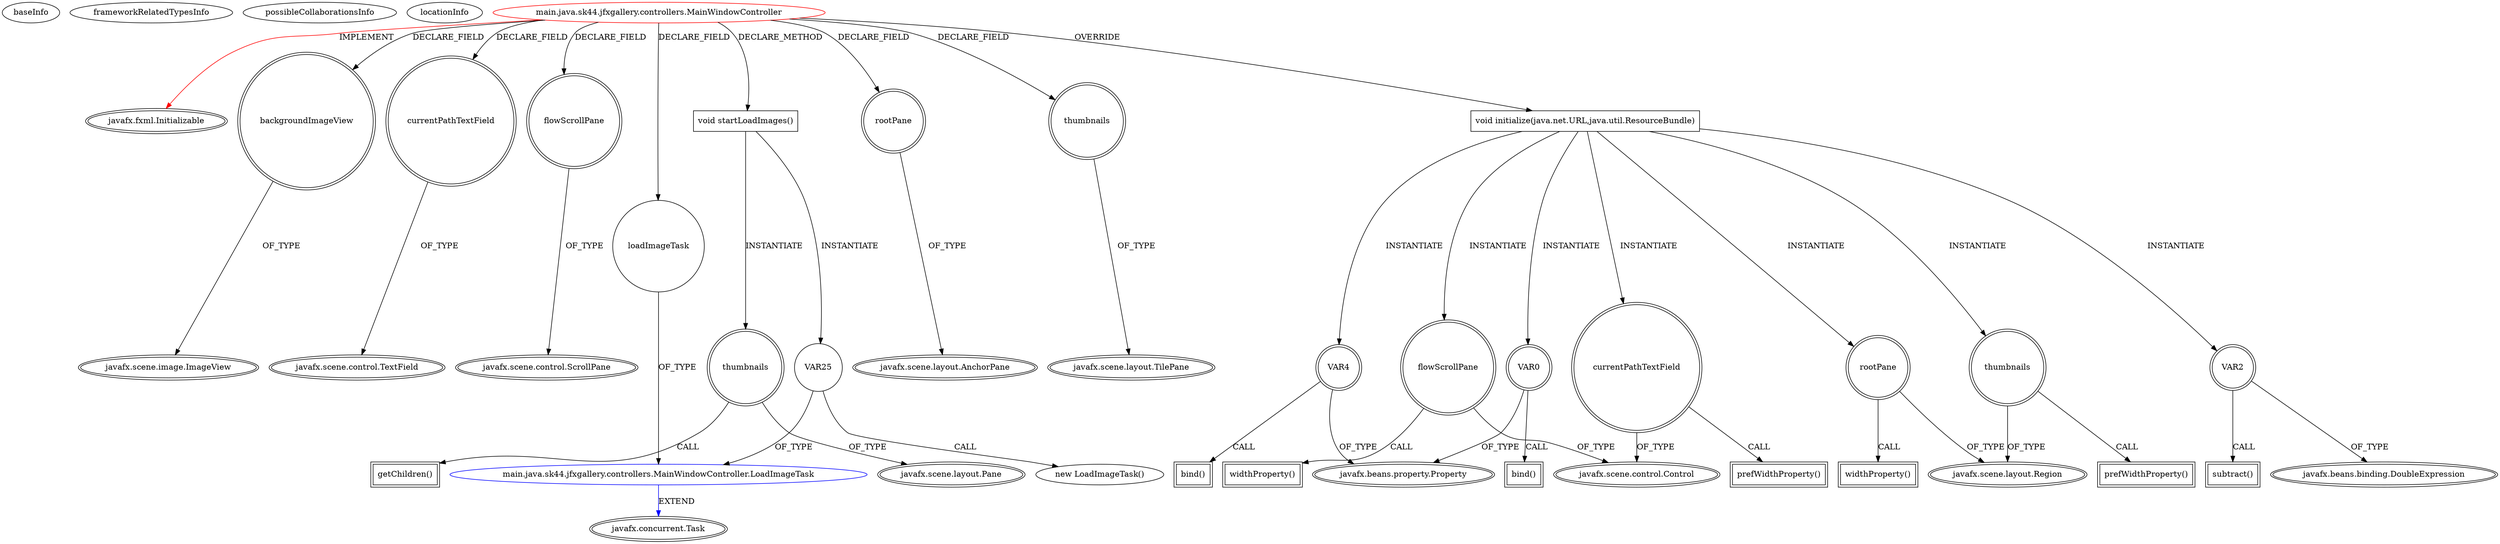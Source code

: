 digraph {
baseInfo[graphId=4200,category="extension_graph",isAnonymous=false,possibleRelation=true]
frameworkRelatedTypesInfo[0="javafx.fxml.Initializable"]
possibleCollaborationsInfo[0="4200~CLIENT_METHOD_DECLARATION-INSTANTIATION-FIELD_DECLARATION-~javafx.fxml.Initializable ~javafx.concurrent.Task ~false~false"]
locationInfo[projectName="sk44-javafx-gallery",filePath="/sk44-javafx-gallery/javafx-gallery-master/src/main/java/sk44/jfxgallery/controllers/MainWindowController.java",contextSignature="MainWindowController",graphId="4200"]
0[label="main.java.sk44.jfxgallery.controllers.MainWindowController",vertexType="ROOT_CLIENT_CLASS_DECLARATION",isFrameworkType=false,color=red]
1[label="javafx.fxml.Initializable",vertexType="FRAMEWORK_INTERFACE_TYPE",isFrameworkType=true,peripheries=2]
2[label="backgroundImageView",vertexType="FIELD_DECLARATION",isFrameworkType=true,peripheries=2,shape=circle]
3[label="javafx.scene.image.ImageView",vertexType="FRAMEWORK_CLASS_TYPE",isFrameworkType=true,peripheries=2]
4[label="currentPathTextField",vertexType="FIELD_DECLARATION",isFrameworkType=true,peripheries=2,shape=circle]
5[label="javafx.scene.control.TextField",vertexType="FRAMEWORK_CLASS_TYPE",isFrameworkType=true,peripheries=2]
6[label="flowScrollPane",vertexType="FIELD_DECLARATION",isFrameworkType=true,peripheries=2,shape=circle]
7[label="javafx.scene.control.ScrollPane",vertexType="FRAMEWORK_CLASS_TYPE",isFrameworkType=true,peripheries=2]
8[label="loadImageTask",vertexType="FIELD_DECLARATION",isFrameworkType=false,shape=circle]
9[label="main.java.sk44.jfxgallery.controllers.MainWindowController.LoadImageTask",vertexType="REFERENCE_CLIENT_CLASS_DECLARATION",isFrameworkType=false,color=blue]
10[label="javafx.concurrent.Task",vertexType="FRAMEWORK_CLASS_TYPE",isFrameworkType=true,peripheries=2]
11[label="rootPane",vertexType="FIELD_DECLARATION",isFrameworkType=true,peripheries=2,shape=circle]
12[label="javafx.scene.layout.AnchorPane",vertexType="FRAMEWORK_CLASS_TYPE",isFrameworkType=true,peripheries=2]
13[label="thumbnails",vertexType="FIELD_DECLARATION",isFrameworkType=true,peripheries=2,shape=circle]
14[label="javafx.scene.layout.TilePane",vertexType="FRAMEWORK_CLASS_TYPE",isFrameworkType=true,peripheries=2]
15[label="void initialize(java.net.URL,java.util.ResourceBundle)",vertexType="OVERRIDING_METHOD_DECLARATION",isFrameworkType=false,shape=box]
16[label="VAR0",vertexType="VARIABLE_EXPRESION",isFrameworkType=true,peripheries=2,shape=circle]
18[label="javafx.beans.property.Property",vertexType="FRAMEWORK_INTERFACE_TYPE",isFrameworkType=true,peripheries=2]
17[label="bind()",vertexType="INSIDE_CALL",isFrameworkType=true,peripheries=2,shape=box]
19[label="currentPathTextField",vertexType="VARIABLE_EXPRESION",isFrameworkType=true,peripheries=2,shape=circle]
21[label="javafx.scene.control.Control",vertexType="FRAMEWORK_CLASS_TYPE",isFrameworkType=true,peripheries=2]
20[label="prefWidthProperty()",vertexType="INSIDE_CALL",isFrameworkType=true,peripheries=2,shape=box]
22[label="VAR2",vertexType="VARIABLE_EXPRESION",isFrameworkType=true,peripheries=2,shape=circle]
24[label="javafx.beans.binding.DoubleExpression",vertexType="FRAMEWORK_CLASS_TYPE",isFrameworkType=true,peripheries=2]
23[label="subtract()",vertexType="INSIDE_CALL",isFrameworkType=true,peripheries=2,shape=box]
25[label="rootPane",vertexType="VARIABLE_EXPRESION",isFrameworkType=true,peripheries=2,shape=circle]
27[label="javafx.scene.layout.Region",vertexType="FRAMEWORK_CLASS_TYPE",isFrameworkType=true,peripheries=2]
26[label="widthProperty()",vertexType="INSIDE_CALL",isFrameworkType=true,peripheries=2,shape=box]
28[label="VAR4",vertexType="VARIABLE_EXPRESION",isFrameworkType=true,peripheries=2,shape=circle]
29[label="bind()",vertexType="INSIDE_CALL",isFrameworkType=true,peripheries=2,shape=box]
31[label="thumbnails",vertexType="VARIABLE_EXPRESION",isFrameworkType=true,peripheries=2,shape=circle]
32[label="prefWidthProperty()",vertexType="INSIDE_CALL",isFrameworkType=true,peripheries=2,shape=box]
34[label="flowScrollPane",vertexType="VARIABLE_EXPRESION",isFrameworkType=true,peripheries=2,shape=circle]
35[label="widthProperty()",vertexType="INSIDE_CALL",isFrameworkType=true,peripheries=2,shape=box]
96[label="void startLoadImages()",vertexType="CLIENT_METHOD_DECLARATION",isFrameworkType=false,shape=box]
97[label="thumbnails",vertexType="VARIABLE_EXPRESION",isFrameworkType=true,peripheries=2,shape=circle]
99[label="javafx.scene.layout.Pane",vertexType="FRAMEWORK_CLASS_TYPE",isFrameworkType=true,peripheries=2]
98[label="getChildren()",vertexType="INSIDE_CALL",isFrameworkType=true,peripheries=2,shape=box]
101[label="VAR25",vertexType="VARIABLE_EXPRESION",isFrameworkType=false,shape=circle]
100[label="new LoadImageTask()",vertexType="CONSTRUCTOR_CALL",isFrameworkType=false]
0->1[label="IMPLEMENT",color=red]
0->2[label="DECLARE_FIELD"]
2->3[label="OF_TYPE"]
0->4[label="DECLARE_FIELD"]
4->5[label="OF_TYPE"]
0->6[label="DECLARE_FIELD"]
6->7[label="OF_TYPE"]
0->8[label="DECLARE_FIELD"]
9->10[label="EXTEND",color=blue]
8->9[label="OF_TYPE"]
0->11[label="DECLARE_FIELD"]
11->12[label="OF_TYPE"]
0->13[label="DECLARE_FIELD"]
13->14[label="OF_TYPE"]
0->15[label="OVERRIDE"]
15->16[label="INSTANTIATE"]
16->18[label="OF_TYPE"]
16->17[label="CALL"]
15->19[label="INSTANTIATE"]
19->21[label="OF_TYPE"]
19->20[label="CALL"]
15->22[label="INSTANTIATE"]
22->24[label="OF_TYPE"]
22->23[label="CALL"]
15->25[label="INSTANTIATE"]
25->27[label="OF_TYPE"]
25->26[label="CALL"]
15->28[label="INSTANTIATE"]
28->18[label="OF_TYPE"]
28->29[label="CALL"]
15->31[label="INSTANTIATE"]
31->27[label="OF_TYPE"]
31->32[label="CALL"]
15->34[label="INSTANTIATE"]
34->21[label="OF_TYPE"]
34->35[label="CALL"]
0->96[label="DECLARE_METHOD"]
96->97[label="INSTANTIATE"]
97->99[label="OF_TYPE"]
97->98[label="CALL"]
96->101[label="INSTANTIATE"]
101->9[label="OF_TYPE"]
101->100[label="CALL"]
}
